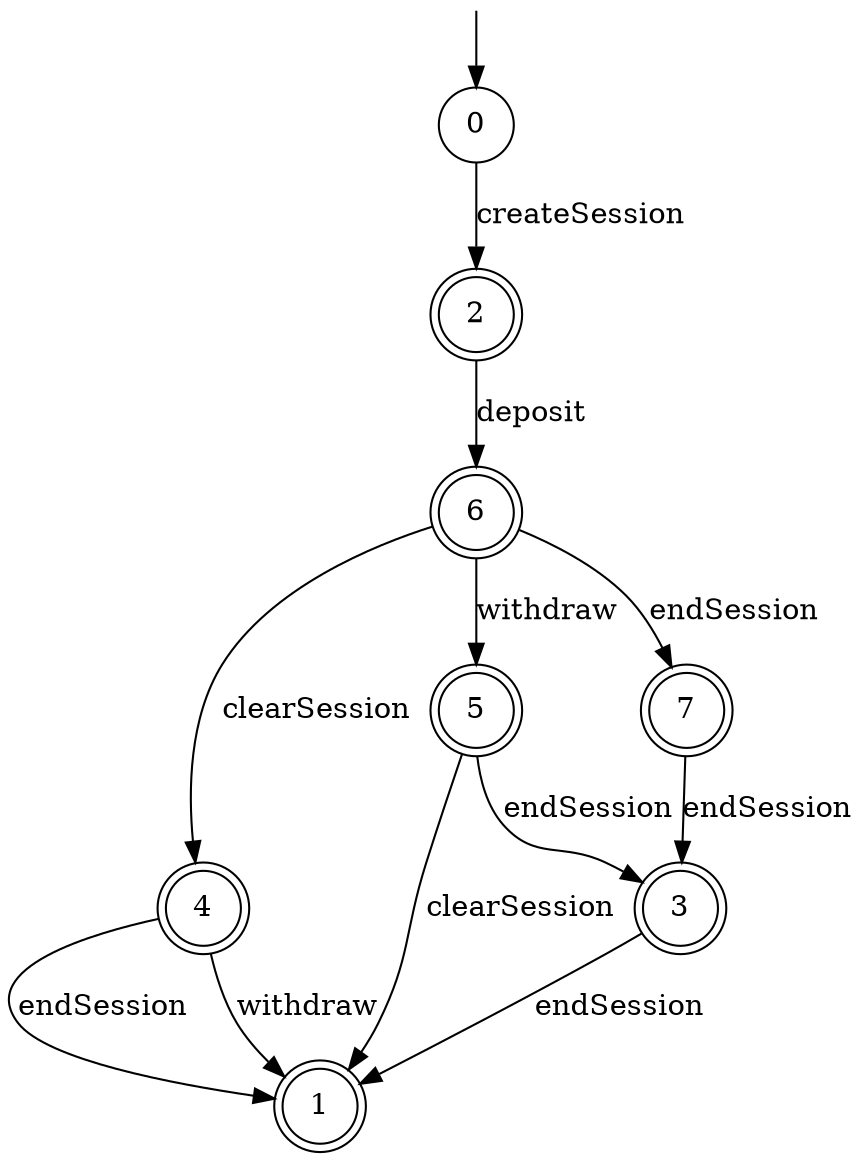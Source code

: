 digraph g {

	s0 [shape="circle" label="0"];
	s1 [shape="doublecircle" label="1"];
	s2 [shape="doublecircle" label="2"];
	s3 [shape="doublecircle" label="3"];
	s4 [shape="doublecircle" label="4"];
	s5 [shape="doublecircle" label="5"];
	s6 [shape="doublecircle" label="6"];
	s7 [shape="doublecircle" label="7"];
	s0 -> s2 [label="createSession"];
	s2 -> s6 [label="deposit"];
	s3 -> s1 [label="endSession"];
	s4 -> s1 [label="endSession"];
	s4 -> s1 [label="withdraw"];
	s5 -> s3 [label="endSession"];
	s5 -> s1 [label="clearSession"];
	s6 -> s7 [label="endSession"];
	s6 -> s5 [label="withdraw"];
	s6 -> s4 [label="clearSession"];
	s7 -> s3 [label="endSession"];

__start0 [label="" shape="none" width="0" height="0"];
__start0 -> s0;

}
